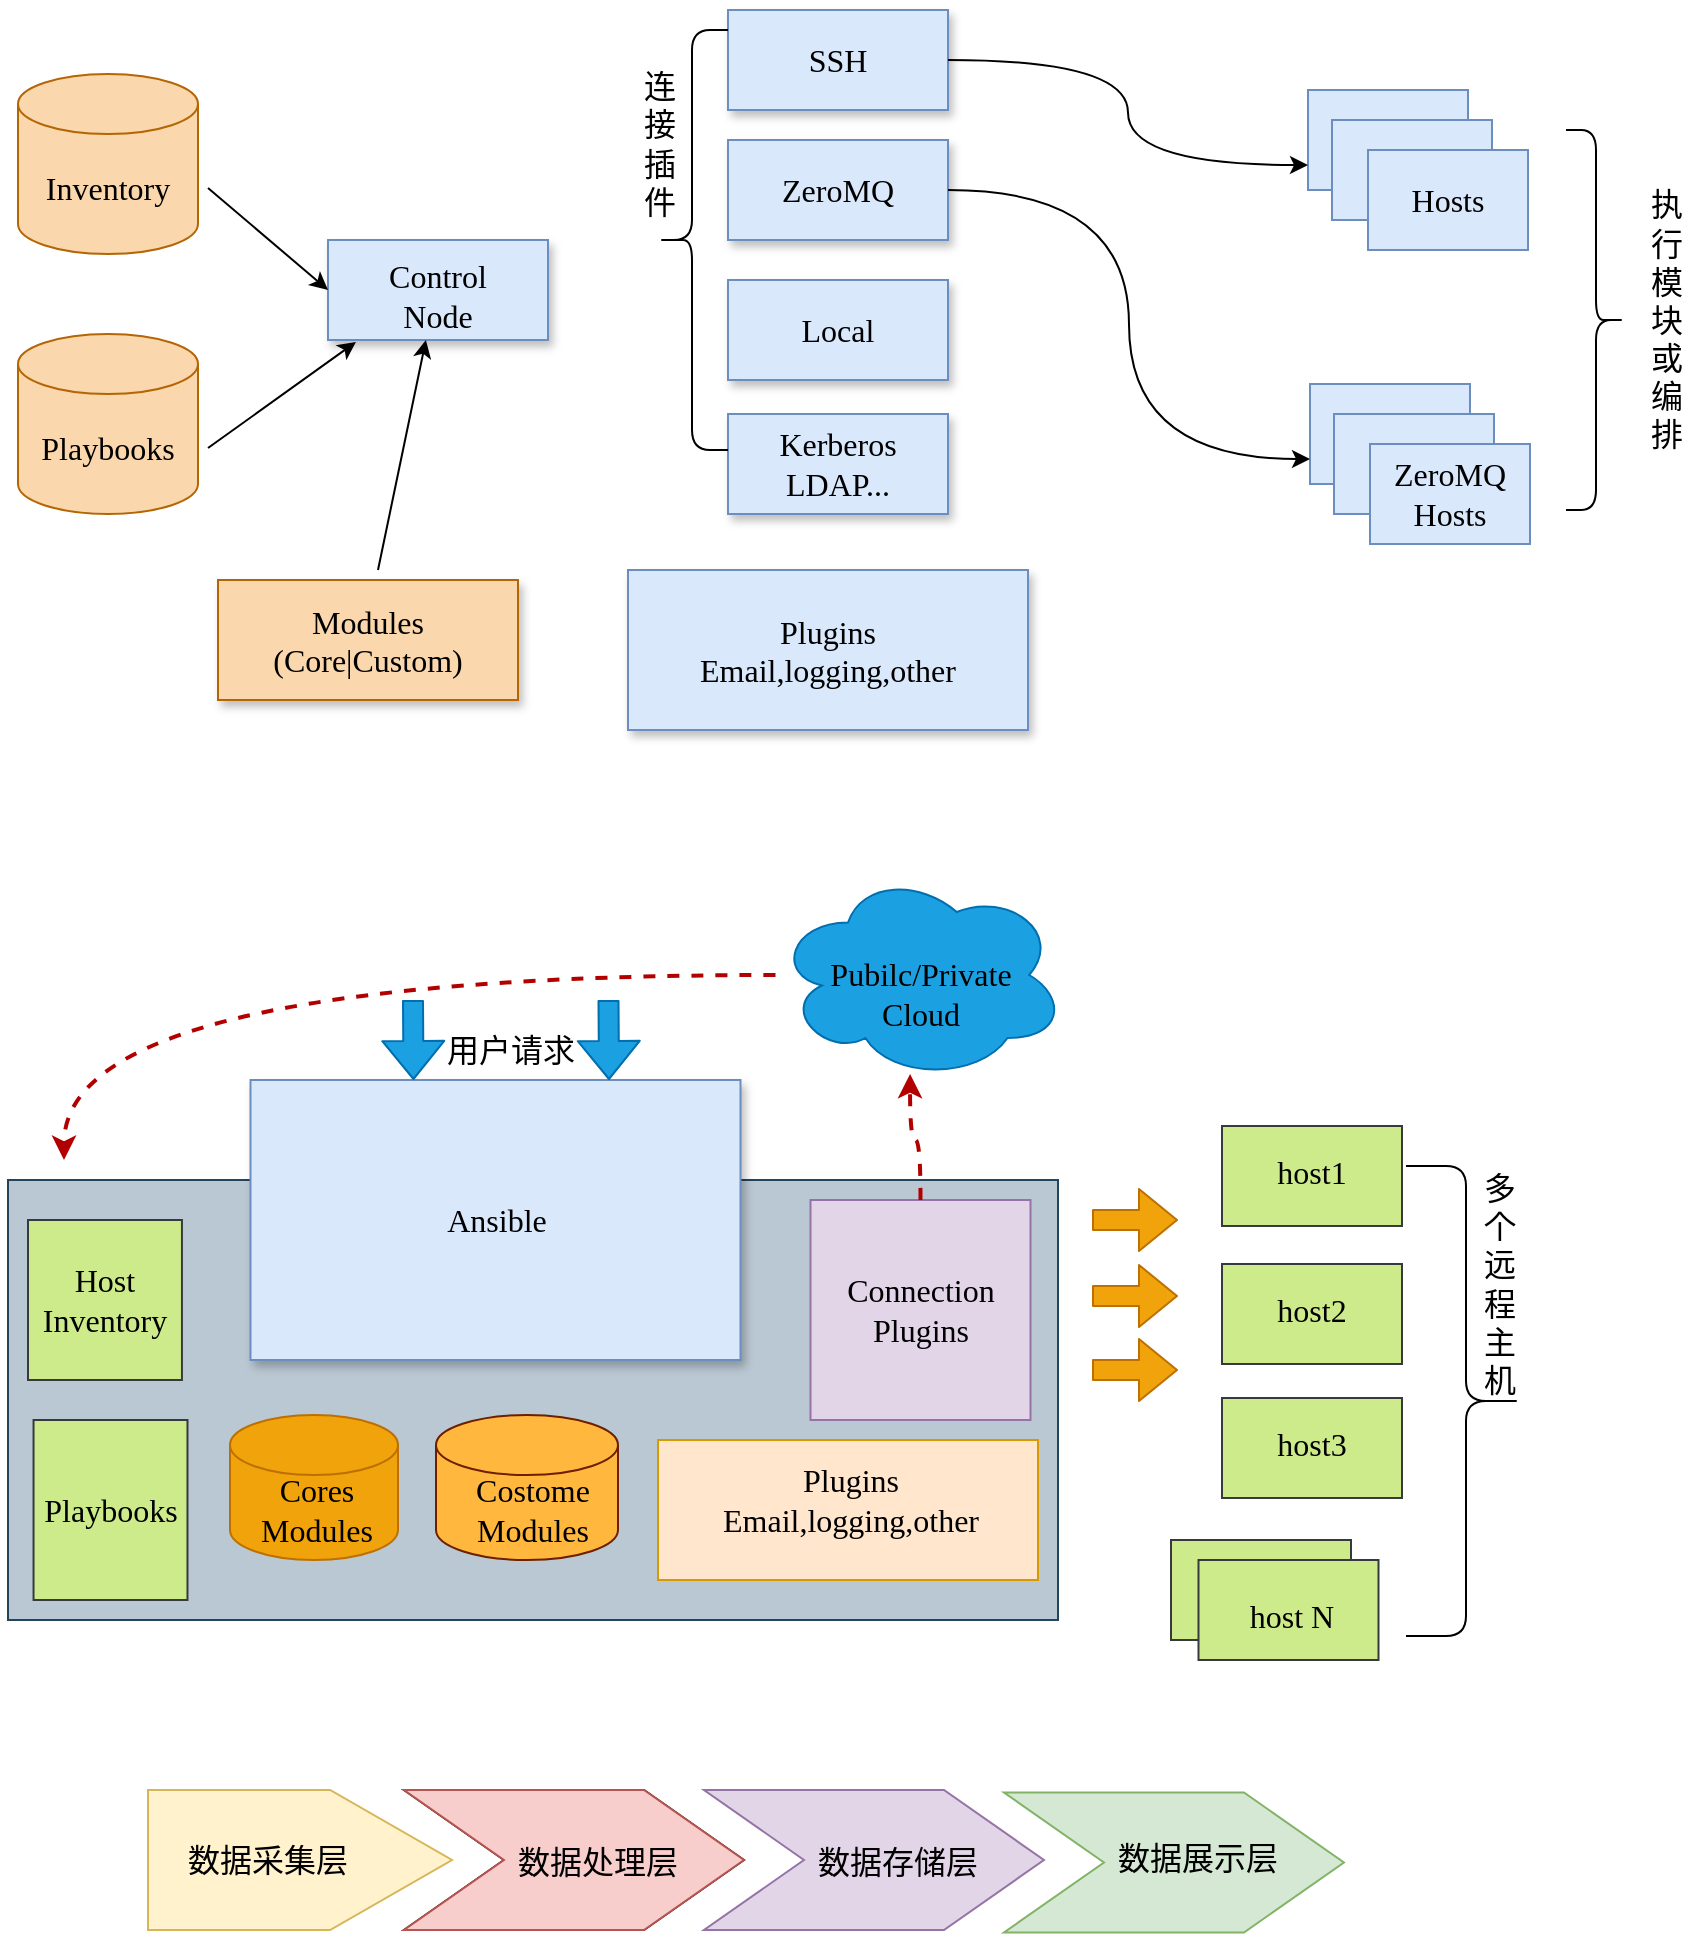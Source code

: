<mxfile version="14.1.9" type="github">
  <diagram id="a67UG5sdM4cbgnvwOXtN" name="第 1 页">
    <mxGraphModel dx="1303" dy="1974" grid="1" gridSize="10" guides="1" tooltips="1" connect="1" arrows="1" fold="1" page="1" pageScale="1" pageWidth="827" pageHeight="1169" math="0" shadow="0">
      <root>
        <mxCell id="0" />
        <mxCell id="1" parent="0" />
        <mxCell id="unZ9kWCRVRVOXnhJh9XH-38" value="" style="group" vertex="1" connectable="0" parent="1">
          <mxGeometry x="20" y="-710" width="759" height="395" as="geometry" />
        </mxCell>
        <mxCell id="unZ9kWCRVRVOXnhJh9XH-1" value="" style="whiteSpace=wrap;html=1;fillColor=#bac8d3;strokeColor=#23445d;shadow=0;" vertex="1" parent="unZ9kWCRVRVOXnhJh9XH-38">
          <mxGeometry y="155" width="525" height="220" as="geometry" />
        </mxCell>
        <mxCell id="unZ9kWCRVRVOXnhJh9XH-2" value="" style="whiteSpace=wrap;html=1;fillColor=#dae8fc;strokeColor=#6c8ebf;shadow=1;" vertex="1" parent="unZ9kWCRVRVOXnhJh9XH-38">
          <mxGeometry x="121.25" y="105" width="245" height="140" as="geometry" />
        </mxCell>
        <mxCell id="unZ9kWCRVRVOXnhJh9XH-3" value="" style="whiteSpace=wrap;html=1;fillColor=#cdeb8b;strokeColor=#36393d;shadow=0;" vertex="1" parent="unZ9kWCRVRVOXnhJh9XH-38">
          <mxGeometry x="10" y="175" width="76.97" height="80" as="geometry" />
        </mxCell>
        <mxCell id="unZ9kWCRVRVOXnhJh9XH-4" value="" style="whiteSpace=wrap;html=1;fillColor=#cdeb8b;strokeColor=#36393d;shadow=0;" vertex="1" parent="unZ9kWCRVRVOXnhJh9XH-38">
          <mxGeometry x="12.77" y="275" width="76.97" height="90" as="geometry" />
        </mxCell>
        <mxCell id="unZ9kWCRVRVOXnhJh9XH-5" value="" style="whiteSpace=wrap;html=1;fillColor=#cdeb8b;strokeColor=#36393d;shadow=0;" vertex="1" parent="unZ9kWCRVRVOXnhJh9XH-38">
          <mxGeometry x="607" y="128" width="90" height="50" as="geometry" />
        </mxCell>
        <mxCell id="unZ9kWCRVRVOXnhJh9XH-7" value="" style="whiteSpace=wrap;html=1;fillColor=#e1d5e7;strokeColor=#9673a6;shadow=0;" vertex="1" parent="unZ9kWCRVRVOXnhJh9XH-38">
          <mxGeometry x="401.25" y="165" width="110" height="110" as="geometry" />
        </mxCell>
        <mxCell id="unZ9kWCRVRVOXnhJh9XH-8" value="" style="whiteSpace=wrap;html=1;fillColor=#ffe6cc;strokeColor=#d79b00;shadow=0;" vertex="1" parent="unZ9kWCRVRVOXnhJh9XH-38">
          <mxGeometry x="325" y="285" width="190" height="70" as="geometry" />
        </mxCell>
        <mxCell id="unZ9kWCRVRVOXnhJh9XH-9" value="" style="shape=cylinder3;whiteSpace=wrap;html=1;boundedLbl=1;backgroundOutline=1;size=15;fillColor=#f0a30a;strokeColor=#BD7000;fontColor=#ffffff;" vertex="1" parent="unZ9kWCRVRVOXnhJh9XH-38">
          <mxGeometry x="111" y="272.5" width="84" height="72.5" as="geometry" />
        </mxCell>
        <mxCell id="unZ9kWCRVRVOXnhJh9XH-10" value="" style="shape=cylinder3;whiteSpace=wrap;html=1;boundedLbl=1;backgroundOutline=1;size=15;strokeColor=#6D1F00;fontColor=#ffffff;fillColor=#FFB83D;" vertex="1" parent="unZ9kWCRVRVOXnhJh9XH-38">
          <mxGeometry x="214" y="272.5" width="91" height="72.5" as="geometry" />
        </mxCell>
        <mxCell id="unZ9kWCRVRVOXnhJh9XH-11" style="edgeStyle=orthogonalEdgeStyle;rounded=0;orthogonalLoop=1;jettySize=auto;html=1;fontFamily=Tahoma;fontSize=16;fontColor=#000000;curved=1;dashed=1;strokeWidth=2;fillColor=#e51400;strokeColor=#B20000;" edge="1" parent="unZ9kWCRVRVOXnhJh9XH-38" source="unZ9kWCRVRVOXnhJh9XH-12">
          <mxGeometry relative="1" as="geometry">
            <mxPoint x="385" y="58" as="sourcePoint" />
            <mxPoint x="28" y="145" as="targetPoint" />
            <Array as="points">
              <mxPoint x="28" y="53" />
            </Array>
          </mxGeometry>
        </mxCell>
        <mxCell id="unZ9kWCRVRVOXnhJh9XH-12" value="" style="ellipse;shape=cloud;whiteSpace=wrap;html=1;fillColor=#1ba1e2;strokeColor=#006EAF;fontColor=#ffffff;" vertex="1" parent="unZ9kWCRVRVOXnhJh9XH-38">
          <mxGeometry x="383.75" width="145" height="105" as="geometry" />
        </mxCell>
        <mxCell id="unZ9kWCRVRVOXnhJh9XH-6" style="edgeStyle=orthogonalEdgeStyle;curved=1;rounded=0;orthogonalLoop=1;jettySize=auto;html=1;exitX=0.5;exitY=0;exitDx=0;exitDy=0;entryX=0.464;entryY=0.971;entryDx=0;entryDy=0;entryPerimeter=0;dashed=1;strokeWidth=2;fontFamily=Tahoma;fontSize=16;fontColor=#000000;fillColor=#e51400;strokeColor=#B20000;" edge="1" parent="unZ9kWCRVRVOXnhJh9XH-38" source="unZ9kWCRVRVOXnhJh9XH-7" target="unZ9kWCRVRVOXnhJh9XH-12">
          <mxGeometry relative="1" as="geometry" />
        </mxCell>
        <mxCell id="unZ9kWCRVRVOXnhJh9XH-13" value="Ansible" style="text;html=1;strokeColor=none;fillColor=none;align=center;verticalAlign=middle;whiteSpace=wrap;fontFamily=Tahoma;fontSize=16;" vertex="1" parent="unZ9kWCRVRVOXnhJh9XH-38">
          <mxGeometry x="202.5" y="165" width="82.5" height="20" as="geometry" />
        </mxCell>
        <mxCell id="unZ9kWCRVRVOXnhJh9XH-14" value="&lt;div style=&quot;font-size: 16px;&quot;&gt;Connection&lt;/div&gt;&lt;div style=&quot;font-size: 16px;&quot;&gt;Plugins&lt;br style=&quot;font-size: 16px;&quot;&gt;&lt;/div&gt;" style="text;html=1;strokeColor=none;fillColor=none;align=center;verticalAlign=middle;whiteSpace=wrap;fontFamily=Tahoma;fontSize=16;" vertex="1" parent="unZ9kWCRVRVOXnhJh9XH-38">
          <mxGeometry x="415" y="210" width="82.5" height="20" as="geometry" />
        </mxCell>
        <mxCell id="unZ9kWCRVRVOXnhJh9XH-15" value="&lt;div style=&quot;font-size: 16px;&quot;&gt;Costome&lt;/div&gt;&lt;div style=&quot;font-size: 16px;&quot;&gt;Modules&lt;br style=&quot;font-size: 16px;&quot;&gt;&lt;/div&gt;" style="text;html=1;strokeColor=none;fillColor=none;align=center;verticalAlign=middle;whiteSpace=wrap;fontFamily=Tahoma;fontSize=16;" vertex="1" parent="unZ9kWCRVRVOXnhJh9XH-38">
          <mxGeometry x="221.25" y="310" width="82.5" height="20" as="geometry" />
        </mxCell>
        <mxCell id="unZ9kWCRVRVOXnhJh9XH-16" value="&lt;div&gt;Cores&lt;/div&gt;&lt;div&gt;Modules&lt;br&gt;&lt;/div&gt;" style="text;html=1;strokeColor=none;fillColor=none;align=center;verticalAlign=middle;whiteSpace=wrap;fontFamily=Tahoma;fontSize=16;" vertex="1" parent="unZ9kWCRVRVOXnhJh9XH-38">
          <mxGeometry x="112.75" y="310" width="82.5" height="20" as="geometry" />
        </mxCell>
        <mxCell id="unZ9kWCRVRVOXnhJh9XH-17" value="&lt;div&gt;Host&lt;/div&gt;&lt;div&gt;Inventory&lt;br&gt;&lt;/div&gt;" style="text;html=1;strokeColor=none;fillColor=none;align=center;verticalAlign=middle;whiteSpace=wrap;fontFamily=Tahoma;fontSize=16;" vertex="1" parent="unZ9kWCRVRVOXnhJh9XH-38">
          <mxGeometry x="7.24" y="205" width="82.5" height="20" as="geometry" />
        </mxCell>
        <mxCell id="unZ9kWCRVRVOXnhJh9XH-18" value="Playbooks" style="text;html=1;strokeColor=none;fillColor=none;align=center;verticalAlign=middle;whiteSpace=wrap;fontFamily=Tahoma;fontSize=16;" vertex="1" parent="unZ9kWCRVRVOXnhJh9XH-38">
          <mxGeometry x="9.5" y="310" width="82.5" height="20" as="geometry" />
        </mxCell>
        <mxCell id="unZ9kWCRVRVOXnhJh9XH-19" value="&lt;div&gt;Plugins&lt;/div&gt;&lt;div&gt;Email,logging,other&lt;br&gt;&lt;/div&gt;" style="text;html=1;strokeColor=none;fillColor=none;align=center;verticalAlign=middle;whiteSpace=wrap;fontFamily=Tahoma;fontSize=16;" vertex="1" parent="unZ9kWCRVRVOXnhJh9XH-38">
          <mxGeometry x="380" y="305" width="82.5" height="20" as="geometry" />
        </mxCell>
        <mxCell id="unZ9kWCRVRVOXnhJh9XH-20" value="host1" style="text;html=1;strokeColor=none;fillColor=none;align=center;verticalAlign=middle;whiteSpace=wrap;fontFamily=Tahoma;fontSize=16;" vertex="1" parent="unZ9kWCRVRVOXnhJh9XH-38">
          <mxGeometry x="617" y="138" width="70" height="25" as="geometry" />
        </mxCell>
        <mxCell id="unZ9kWCRVRVOXnhJh9XH-21" value="&lt;div&gt;Pubilc/Private&lt;/div&gt;&lt;div&gt;Cloud&lt;br&gt;&lt;/div&gt;" style="text;html=1;strokeColor=none;fillColor=none;align=center;verticalAlign=middle;whiteSpace=wrap;fontFamily=Tahoma;fontSize=16;" vertex="1" parent="unZ9kWCRVRVOXnhJh9XH-38">
          <mxGeometry x="415" y="51.5" width="82.5" height="20" as="geometry" />
        </mxCell>
        <mxCell id="unZ9kWCRVRVOXnhJh9XH-22" value="" style="curved=1;endArrow=classic;html=1;fontFamily=Tahoma;fontSize=16;fontColor=#000000;strokeColor=none;" edge="1" parent="unZ9kWCRVRVOXnhJh9XH-38">
          <mxGeometry width="50" height="50" relative="1" as="geometry">
            <mxPoint x="375.0" y="45" as="sourcePoint" />
            <mxPoint x="35" y="135" as="targetPoint" />
            <Array as="points">
              <mxPoint x="305" y="35" />
              <mxPoint x="165" y="55" />
            </Array>
          </mxGeometry>
        </mxCell>
        <mxCell id="unZ9kWCRVRVOXnhJh9XH-23" value="" style="whiteSpace=wrap;html=1;fillColor=#cdeb8b;strokeColor=#36393d;shadow=0;" vertex="1" parent="unZ9kWCRVRVOXnhJh9XH-38">
          <mxGeometry x="607" y="197" width="90" height="50" as="geometry" />
        </mxCell>
        <mxCell id="unZ9kWCRVRVOXnhJh9XH-24" value="host2" style="text;html=1;strokeColor=none;fillColor=none;align=center;verticalAlign=middle;whiteSpace=wrap;fontFamily=Tahoma;fontSize=16;" vertex="1" parent="unZ9kWCRVRVOXnhJh9XH-38">
          <mxGeometry x="617" y="207" width="70" height="25" as="geometry" />
        </mxCell>
        <mxCell id="unZ9kWCRVRVOXnhJh9XH-25" value="" style="whiteSpace=wrap;html=1;fillColor=#cdeb8b;strokeColor=#36393d;shadow=0;" vertex="1" parent="unZ9kWCRVRVOXnhJh9XH-38">
          <mxGeometry x="607" y="264" width="90" height="50" as="geometry" />
        </mxCell>
        <mxCell id="unZ9kWCRVRVOXnhJh9XH-26" value="host3" style="text;html=1;strokeColor=none;fillColor=none;align=center;verticalAlign=middle;whiteSpace=wrap;fontFamily=Tahoma;fontSize=16;" vertex="1" parent="unZ9kWCRVRVOXnhJh9XH-38">
          <mxGeometry x="617" y="274" width="70" height="25" as="geometry" />
        </mxCell>
        <mxCell id="unZ9kWCRVRVOXnhJh9XH-27" value="" style="whiteSpace=wrap;html=1;fillColor=#cdeb8b;strokeColor=#36393d;shadow=0;" vertex="1" parent="unZ9kWCRVRVOXnhJh9XH-38">
          <mxGeometry x="581.5" y="335" width="90" height="50" as="geometry" />
        </mxCell>
        <mxCell id="unZ9kWCRVRVOXnhJh9XH-28" value="" style="whiteSpace=wrap;html=1;fillColor=#cdeb8b;strokeColor=#36393d;shadow=0;" vertex="1" parent="unZ9kWCRVRVOXnhJh9XH-38">
          <mxGeometry x="595.25" y="345" width="90" height="50" as="geometry" />
        </mxCell>
        <mxCell id="unZ9kWCRVRVOXnhJh9XH-29" value="host N" style="text;html=1;strokeColor=none;fillColor=none;align=center;verticalAlign=middle;whiteSpace=wrap;fontFamily=Tahoma;fontSize=16;" vertex="1" parent="unZ9kWCRVRVOXnhJh9XH-38">
          <mxGeometry x="607" y="360" width="70" height="25" as="geometry" />
        </mxCell>
        <mxCell id="unZ9kWCRVRVOXnhJh9XH-30" value="" style="shape=flexArrow;endArrow=classic;html=1;strokeWidth=1;fontFamily=Tahoma;fontSize=16;fontColor=#000000;fillColor=#1ba1e2;strokeColor=#006EAF;" edge="1" parent="unZ9kWCRVRVOXnhJh9XH-38">
          <mxGeometry width="50" height="50" relative="1" as="geometry">
            <mxPoint x="202.5" y="65" as="sourcePoint" />
            <mxPoint x="202.75" y="105" as="targetPoint" />
          </mxGeometry>
        </mxCell>
        <mxCell id="unZ9kWCRVRVOXnhJh9XH-31" value="" style="shape=flexArrow;endArrow=classic;html=1;strokeWidth=1;fontFamily=Tahoma;fontSize=16;fontColor=#000000;fillColor=#1ba1e2;strokeColor=#006EAF;" edge="1" parent="unZ9kWCRVRVOXnhJh9XH-38">
          <mxGeometry width="50" height="50" relative="1" as="geometry">
            <mxPoint x="300.25" y="65" as="sourcePoint" />
            <mxPoint x="300.5" y="105" as="targetPoint" />
          </mxGeometry>
        </mxCell>
        <mxCell id="unZ9kWCRVRVOXnhJh9XH-32" value="用户请求" style="text;html=1;strokeColor=none;fillColor=none;align=center;verticalAlign=middle;whiteSpace=wrap;fontFamily=Verdana;fontSize=16;" vertex="1" parent="unZ9kWCRVRVOXnhJh9XH-38">
          <mxGeometry x="210" y="80" width="82.5" height="20" as="geometry" />
        </mxCell>
        <mxCell id="unZ9kWCRVRVOXnhJh9XH-33" value="" style="shape=flexArrow;endArrow=classic;html=1;strokeWidth=1;fontFamily=Tahoma;fontSize=16;fontColor=#000000;fillColor=#f0a30a;strokeColor=#BD7000;" edge="1" parent="unZ9kWCRVRVOXnhJh9XH-38">
          <mxGeometry width="50" height="50" relative="1" as="geometry">
            <mxPoint x="542" y="175" as="sourcePoint" />
            <mxPoint x="585.0" y="175" as="targetPoint" />
          </mxGeometry>
        </mxCell>
        <mxCell id="unZ9kWCRVRVOXnhJh9XH-34" value="" style="shape=flexArrow;endArrow=classic;html=1;strokeWidth=1;fontFamily=Tahoma;fontSize=16;fontColor=#000000;fillColor=#f0a30a;strokeColor=#BD7000;" edge="1" parent="unZ9kWCRVRVOXnhJh9XH-38">
          <mxGeometry width="50" height="50" relative="1" as="geometry">
            <mxPoint x="542" y="250" as="sourcePoint" />
            <mxPoint x="585.0" y="250" as="targetPoint" />
          </mxGeometry>
        </mxCell>
        <mxCell id="unZ9kWCRVRVOXnhJh9XH-35" value="" style="shape=flexArrow;endArrow=classic;html=1;strokeWidth=1;fontFamily=Tahoma;fontSize=16;fontColor=#000000;fillColor=#f0a30a;strokeColor=#BD7000;" edge="1" parent="unZ9kWCRVRVOXnhJh9XH-38">
          <mxGeometry width="50" height="50" relative="1" as="geometry">
            <mxPoint x="542" y="213" as="sourcePoint" />
            <mxPoint x="585.0" y="213" as="targetPoint" />
          </mxGeometry>
        </mxCell>
        <mxCell id="unZ9kWCRVRVOXnhJh9XH-36" value="" style="shape=curlyBracket;whiteSpace=wrap;html=1;rounded=1;fillColor=#FF8000;fontFamily=Verdana;fontSize=16;fontColor=#000000;shadow=0;direction=west;" vertex="1" parent="unZ9kWCRVRVOXnhJh9XH-38">
          <mxGeometry x="699" y="148" width="60" height="235" as="geometry" />
        </mxCell>
        <mxCell id="unZ9kWCRVRVOXnhJh9XH-37" value="多个远程主机" style="text;html=1;strokeColor=none;fillColor=none;align=center;verticalAlign=middle;whiteSpace=wrap;fontFamily=Tahoma;fontSize=16;" vertex="1" parent="unZ9kWCRVRVOXnhJh9XH-38">
          <mxGeometry x="736" y="139" width="20" height="135" as="geometry" />
        </mxCell>
        <mxCell id="unZ9kWCRVRVOXnhJh9XH-49" value="" style="group" vertex="1" connectable="0" parent="1">
          <mxGeometry x="90.0" y="-250" width="597.98" height="71.25" as="geometry" />
        </mxCell>
        <mxCell id="unZ9kWCRVRVOXnhJh9XH-39" value="" style="shape=step;perimeter=stepPerimeter;whiteSpace=wrap;html=1;fixedSize=1;size=50;" vertex="1" parent="unZ9kWCRVRVOXnhJh9XH-49">
          <mxGeometry x="127.98" width="170" height="70" as="geometry" />
        </mxCell>
        <mxCell id="unZ9kWCRVRVOXnhJh9XH-40" value="" style="shape=offPageConnector;whiteSpace=wrap;html=1;rotation=-90;align=left;size=0.401;labelBackgroundColor=#ffffff;fillColor=#fff2cc;strokeColor=#d6b656;" vertex="1" parent="unZ9kWCRVRVOXnhJh9XH-49">
          <mxGeometry x="41.01" y="-41.01" width="70" height="152.02" as="geometry" />
        </mxCell>
        <mxCell id="unZ9kWCRVRVOXnhJh9XH-41" value="&lt;font style=&quot;font-size: 16px&quot;&gt;&lt;span&gt;数据采集层&lt;/span&gt;&lt;/font&gt;" style="text;html=1;strokeColor=none;fillColor=none;align=center;verticalAlign=middle;whiteSpace=wrap;fontFamily=Comic Sans MS;fontSize=18;" vertex="1" parent="unZ9kWCRVRVOXnhJh9XH-49">
          <mxGeometry x="15.48" y="22.5" width="90" height="25" as="geometry" />
        </mxCell>
        <mxCell id="unZ9kWCRVRVOXnhJh9XH-42" value="&lt;font style=&quot;font-size: 16px&quot;&gt;&lt;span&gt;数据处理层&lt;/span&gt;&lt;/font&gt;" style="text;html=1;strokeColor=none;fillColor=none;align=center;verticalAlign=middle;whiteSpace=wrap;fontFamily=Comic Sans MS;fontSize=18;" vertex="1" parent="unZ9kWCRVRVOXnhJh9XH-49">
          <mxGeometry x="175.48" y="22.5" width="100" height="27.5" as="geometry" />
        </mxCell>
        <mxCell id="unZ9kWCRVRVOXnhJh9XH-43" value="" style="shape=step;perimeter=stepPerimeter;whiteSpace=wrap;html=1;fixedSize=1;size=50;fillColor=#f8cecc;strokeColor=#b85450;" vertex="1" parent="unZ9kWCRVRVOXnhJh9XH-49">
          <mxGeometry x="127.98" width="170" height="70" as="geometry" />
        </mxCell>
        <mxCell id="unZ9kWCRVRVOXnhJh9XH-44" value="&lt;font style=&quot;font-size: 16px&quot;&gt;&lt;span&gt;数据处理层&lt;/span&gt;&lt;/font&gt;" style="text;html=1;strokeColor=none;fillColor=none;align=center;verticalAlign=middle;whiteSpace=wrap;fontFamily=Comic Sans MS;fontSize=18;" vertex="1" parent="unZ9kWCRVRVOXnhJh9XH-49">
          <mxGeometry x="175.48" y="22.5" width="100" height="27.5" as="geometry" />
        </mxCell>
        <mxCell id="unZ9kWCRVRVOXnhJh9XH-45" value="" style="shape=step;perimeter=stepPerimeter;whiteSpace=wrap;html=1;fixedSize=1;size=50;fillColor=#e1d5e7;strokeColor=#9673a6;" vertex="1" parent="unZ9kWCRVRVOXnhJh9XH-49">
          <mxGeometry x="277.98" width="170" height="70" as="geometry" />
        </mxCell>
        <mxCell id="unZ9kWCRVRVOXnhJh9XH-46" value="&lt;font style=&quot;font-size: 16px&quot;&gt;&lt;span&gt;数据存储层&lt;/span&gt;&lt;/font&gt;" style="text;html=1;strokeColor=none;fillColor=none;align=center;verticalAlign=middle;whiteSpace=wrap;fontFamily=Comic Sans MS;fontSize=18;" vertex="1" parent="unZ9kWCRVRVOXnhJh9XH-49">
          <mxGeometry x="325.48" y="22.5" width="100" height="27.5" as="geometry" />
        </mxCell>
        <mxCell id="unZ9kWCRVRVOXnhJh9XH-47" value="" style="shape=step;perimeter=stepPerimeter;whiteSpace=wrap;html=1;fixedSize=1;size=50;fillColor=#d5e8d4;strokeColor=#82b366;" vertex="1" parent="unZ9kWCRVRVOXnhJh9XH-49">
          <mxGeometry x="427.98" y="1.25" width="170" height="70" as="geometry" />
        </mxCell>
        <mxCell id="unZ9kWCRVRVOXnhJh9XH-48" value="&lt;font style=&quot;font-size: 16px&quot;&gt;&lt;span&gt;数据展示层&lt;/span&gt;&lt;/font&gt;" style="text;html=1;strokeColor=none;fillColor=none;align=center;verticalAlign=middle;whiteSpace=wrap;fontFamily=Comic Sans MS;fontSize=18;" vertex="1" parent="unZ9kWCRVRVOXnhJh9XH-49">
          <mxGeometry x="475.48" y="20" width="100" height="27.5" as="geometry" />
        </mxCell>
        <mxCell id="unZ9kWCRVRVOXnhJh9XH-123" value="" style="group" vertex="1" connectable="0" parent="1">
          <mxGeometry x="20" y="-1140" width="840" height="360" as="geometry" />
        </mxCell>
        <mxCell id="unZ9kWCRVRVOXnhJh9XH-86" value="" style="rounded=0;whiteSpace=wrap;html=1;shadow=1;fillColor=#dae8fc;fontFamily=Verdana;fontSize=16;strokeColor=#6c8ebf;" vertex="1" parent="unZ9kWCRVRVOXnhJh9XH-123">
          <mxGeometry x="310" y="280" width="200" height="80" as="geometry" />
        </mxCell>
        <mxCell id="unZ9kWCRVRVOXnhJh9XH-87" value="" style="shape=cylinder3;whiteSpace=wrap;html=1;boundedLbl=1;backgroundOutline=1;size=15;shadow=0;fillColor=#fad7ac;fontFamily=Verdana;fontSize=16;strokeColor=#b46504;" vertex="1" parent="unZ9kWCRVRVOXnhJh9XH-123">
          <mxGeometry x="5" y="162" width="90" height="90" as="geometry" />
        </mxCell>
        <mxCell id="unZ9kWCRVRVOXnhJh9XH-88" value="Inventory" style="text;html=1;strokeColor=none;fillColor=none;align=center;verticalAlign=middle;whiteSpace=wrap;rounded=0;shadow=1;fontFamily=Verdana;fontSize=16;fontColor=#000000;" vertex="1" parent="unZ9kWCRVRVOXnhJh9XH-123">
          <mxGeometry y="72" width="100" height="34" as="geometry" />
        </mxCell>
        <mxCell id="unZ9kWCRVRVOXnhJh9XH-89" value="" style="shape=cylinder3;whiteSpace=wrap;html=1;boundedLbl=1;backgroundOutline=1;size=15;shadow=0;fillColor=#fad7ac;fontFamily=Verdana;fontSize=16;strokeColor=#b46504;" vertex="1" parent="unZ9kWCRVRVOXnhJh9XH-123">
          <mxGeometry x="5" y="32" width="90" height="90" as="geometry" />
        </mxCell>
        <mxCell id="unZ9kWCRVRVOXnhJh9XH-91" value="Playbooks" style="text;html=1;strokeColor=none;fillColor=none;align=center;verticalAlign=middle;whiteSpace=wrap;rounded=0;shadow=0;fontFamily=Verdana;fontSize=16;fontColor=#000000;" vertex="1" parent="unZ9kWCRVRVOXnhJh9XH-123">
          <mxGeometry y="202" width="100" height="34" as="geometry" />
        </mxCell>
        <mxCell id="unZ9kWCRVRVOXnhJh9XH-93" value="Inventory" style="text;html=1;strokeColor=none;fillColor=none;align=center;verticalAlign=middle;whiteSpace=wrap;rounded=0;shadow=1;fontFamily=Verdana;fontSize=16;fontColor=#000000;" vertex="1" parent="unZ9kWCRVRVOXnhJh9XH-123">
          <mxGeometry y="72" width="100" height="34" as="geometry" />
        </mxCell>
        <mxCell id="unZ9kWCRVRVOXnhJh9XH-94" value="" style="rounded=0;whiteSpace=wrap;html=1;shadow=1;fillColor=#dae8fc;fontFamily=Verdana;fontSize=16;strokeColor=#6c8ebf;" vertex="1" parent="unZ9kWCRVRVOXnhJh9XH-123">
          <mxGeometry x="160" y="115" width="110" height="50" as="geometry" />
        </mxCell>
        <mxCell id="unZ9kWCRVRVOXnhJh9XH-90" style="edgeStyle=none;rounded=0;orthogonalLoop=1;jettySize=auto;html=1;exitX=1;exitY=0.5;exitDx=0;exitDy=0;entryX=0.127;entryY=1.02;entryDx=0;entryDy=0;entryPerimeter=0;strokeWidth=1;fontFamily=Verdana;fontSize=16;fontColor=#000000;" edge="1" parent="unZ9kWCRVRVOXnhJh9XH-123" source="unZ9kWCRVRVOXnhJh9XH-91" target="unZ9kWCRVRVOXnhJh9XH-94">
          <mxGeometry relative="1" as="geometry" />
        </mxCell>
        <mxCell id="unZ9kWCRVRVOXnhJh9XH-92" style="rounded=0;orthogonalLoop=1;jettySize=auto;html=1;exitX=1;exitY=0.5;exitDx=0;exitDy=0;entryX=0;entryY=0.5;entryDx=0;entryDy=0;strokeWidth=1;fontFamily=Verdana;fontSize=16;fontColor=#000000;" edge="1" parent="unZ9kWCRVRVOXnhJh9XH-123" source="unZ9kWCRVRVOXnhJh9XH-93" target="unZ9kWCRVRVOXnhJh9XH-94">
          <mxGeometry relative="1" as="geometry" />
        </mxCell>
        <mxCell id="unZ9kWCRVRVOXnhJh9XH-95" value="Control Node" style="text;html=1;strokeColor=none;fillColor=none;align=center;verticalAlign=middle;whiteSpace=wrap;rounded=0;shadow=1;fontFamily=Verdana;fontSize=16;fontColor=#000000;" vertex="1" parent="unZ9kWCRVRVOXnhJh9XH-123">
          <mxGeometry x="187" y="135" width="56" height="15" as="geometry" />
        </mxCell>
        <mxCell id="unZ9kWCRVRVOXnhJh9XH-97" value="" style="rounded=0;whiteSpace=wrap;html=1;shadow=1;fillColor=#dae8fc;fontFamily=Verdana;fontSize=16;strokeColor=#6c8ebf;" vertex="1" parent="unZ9kWCRVRVOXnhJh9XH-123">
          <mxGeometry x="360" width="110" height="50" as="geometry" />
        </mxCell>
        <mxCell id="unZ9kWCRVRVOXnhJh9XH-98" value="SSH" style="text;html=1;strokeColor=none;fillColor=none;align=center;verticalAlign=middle;whiteSpace=wrap;rounded=0;shadow=1;fontFamily=Verdana;fontSize=16;fontColor=#000000;" vertex="1" parent="unZ9kWCRVRVOXnhJh9XH-123">
          <mxGeometry x="387" y="15" width="56" height="20" as="geometry" />
        </mxCell>
        <mxCell id="unZ9kWCRVRVOXnhJh9XH-100" value="" style="rounded=0;whiteSpace=wrap;html=1;shadow=1;fillColor=#dae8fc;fontFamily=Verdana;fontSize=16;strokeColor=#6c8ebf;" vertex="1" parent="unZ9kWCRVRVOXnhJh9XH-123">
          <mxGeometry x="360" y="65" width="110" height="50" as="geometry" />
        </mxCell>
        <mxCell id="unZ9kWCRVRVOXnhJh9XH-101" value="ZeroMQ" style="text;html=1;strokeColor=none;fillColor=none;align=center;verticalAlign=middle;whiteSpace=wrap;rounded=0;shadow=1;fontFamily=Verdana;fontSize=16;fontColor=#000000;" vertex="1" parent="unZ9kWCRVRVOXnhJh9XH-123">
          <mxGeometry x="387" y="80" width="56" height="20" as="geometry" />
        </mxCell>
        <mxCell id="unZ9kWCRVRVOXnhJh9XH-102" value="" style="rounded=0;whiteSpace=wrap;html=1;shadow=1;fillColor=#dae8fc;fontFamily=Verdana;fontSize=16;strokeColor=#6c8ebf;" vertex="1" parent="unZ9kWCRVRVOXnhJh9XH-123">
          <mxGeometry x="360" y="135" width="110" height="50" as="geometry" />
        </mxCell>
        <mxCell id="unZ9kWCRVRVOXnhJh9XH-103" value="Local" style="text;html=1;strokeColor=none;fillColor=none;align=center;verticalAlign=middle;whiteSpace=wrap;rounded=0;shadow=1;fontFamily=Verdana;fontSize=16;fontColor=#000000;" vertex="1" parent="unZ9kWCRVRVOXnhJh9XH-123">
          <mxGeometry x="387" y="150" width="56" height="20" as="geometry" />
        </mxCell>
        <mxCell id="unZ9kWCRVRVOXnhJh9XH-104" value="" style="rounded=0;whiteSpace=wrap;html=1;shadow=1;fillColor=#dae8fc;fontFamily=Verdana;fontSize=16;strokeColor=#6c8ebf;" vertex="1" parent="unZ9kWCRVRVOXnhJh9XH-123">
          <mxGeometry x="360" y="202" width="110" height="50" as="geometry" />
        </mxCell>
        <mxCell id="unZ9kWCRVRVOXnhJh9XH-105" value="&lt;div&gt;Kerberos&lt;/div&gt;&lt;div&gt;LDAP...&lt;br&gt;&lt;/div&gt;" style="text;html=1;strokeColor=none;fillColor=none;align=center;verticalAlign=middle;whiteSpace=wrap;rounded=0;shadow=1;fontFamily=Verdana;fontSize=16;fontColor=#000000;" vertex="1" parent="unZ9kWCRVRVOXnhJh9XH-123">
          <mxGeometry x="387" y="217" width="56" height="20" as="geometry" />
        </mxCell>
        <mxCell id="unZ9kWCRVRVOXnhJh9XH-106" value="&lt;div align=&quot;center&quot;&gt;Plugins&lt;/div&gt;&lt;div align=&quot;center&quot;&gt;Email,logging,other&lt;br&gt;&lt;/div&gt;" style="text;whiteSpace=wrap;html=1;fontSize=16;fontFamily=Verdana;fontColor=#000000;align=center;" vertex="1" parent="unZ9kWCRVRVOXnhJh9XH-123">
          <mxGeometry x="320" y="295" width="180" height="50" as="geometry" />
        </mxCell>
        <mxCell id="unZ9kWCRVRVOXnhJh9XH-107" value="" style="rounded=0;whiteSpace=wrap;html=1;shadow=0;fillColor=#dae8fc;fontFamily=Verdana;fontSize=16;strokeColor=#6c8ebf;" vertex="1" parent="unZ9kWCRVRVOXnhJh9XH-123">
          <mxGeometry x="650" y="40" width="80" height="50" as="geometry" />
        </mxCell>
        <mxCell id="unZ9kWCRVRVOXnhJh9XH-96" style="edgeStyle=orthogonalEdgeStyle;curved=1;rounded=0;orthogonalLoop=1;jettySize=auto;html=1;exitX=1;exitY=0.5;exitDx=0;exitDy=0;entryX=0;entryY=0.75;entryDx=0;entryDy=0;strokeWidth=1;fontFamily=Verdana;fontSize=16;fontColor=#000000;" edge="1" parent="unZ9kWCRVRVOXnhJh9XH-123" source="unZ9kWCRVRVOXnhJh9XH-97" target="unZ9kWCRVRVOXnhJh9XH-107">
          <mxGeometry relative="1" as="geometry" />
        </mxCell>
        <mxCell id="unZ9kWCRVRVOXnhJh9XH-108" value="" style="rounded=0;whiteSpace=wrap;html=1;shadow=0;fillColor=#dae8fc;fontFamily=Verdana;fontSize=16;strokeColor=#6c8ebf;" vertex="1" parent="unZ9kWCRVRVOXnhJh9XH-123">
          <mxGeometry x="662" y="55" width="80" height="50" as="geometry" />
        </mxCell>
        <mxCell id="unZ9kWCRVRVOXnhJh9XH-109" value="" style="rounded=0;whiteSpace=wrap;html=1;shadow=0;fillColor=#dae8fc;fontFamily=Verdana;fontSize=16;strokeColor=#6c8ebf;" vertex="1" parent="unZ9kWCRVRVOXnhJh9XH-123">
          <mxGeometry x="680" y="70" width="80" height="50" as="geometry" />
        </mxCell>
        <mxCell id="unZ9kWCRVRVOXnhJh9XH-110" value="Hosts" style="text;html=1;strokeColor=none;fillColor=none;align=center;verticalAlign=middle;whiteSpace=wrap;rounded=0;shadow=1;fontFamily=Verdana;fontSize=16;fontColor=#000000;" vertex="1" parent="unZ9kWCRVRVOXnhJh9XH-123">
          <mxGeometry x="692" y="85" width="56" height="20" as="geometry" />
        </mxCell>
        <mxCell id="unZ9kWCRVRVOXnhJh9XH-111" value="" style="rounded=0;whiteSpace=wrap;html=1;shadow=0;fillColor=#dae8fc;fontFamily=Verdana;fontSize=16;strokeColor=#6c8ebf;" vertex="1" parent="unZ9kWCRVRVOXnhJh9XH-123">
          <mxGeometry x="651" y="187" width="80" height="50" as="geometry" />
        </mxCell>
        <mxCell id="unZ9kWCRVRVOXnhJh9XH-99" style="edgeStyle=orthogonalEdgeStyle;curved=1;rounded=0;orthogonalLoop=1;jettySize=auto;html=1;exitX=1;exitY=0.5;exitDx=0;exitDy=0;entryX=0;entryY=0.75;entryDx=0;entryDy=0;strokeWidth=1;fontFamily=Verdana;fontSize=16;fontColor=#000000;" edge="1" parent="unZ9kWCRVRVOXnhJh9XH-123" source="unZ9kWCRVRVOXnhJh9XH-100" target="unZ9kWCRVRVOXnhJh9XH-111">
          <mxGeometry relative="1" as="geometry" />
        </mxCell>
        <mxCell id="unZ9kWCRVRVOXnhJh9XH-112" value="" style="rounded=0;whiteSpace=wrap;html=1;shadow=0;fillColor=#dae8fc;fontFamily=Verdana;fontSize=16;strokeColor=#6c8ebf;" vertex="1" parent="unZ9kWCRVRVOXnhJh9XH-123">
          <mxGeometry x="663" y="202" width="80" height="50" as="geometry" />
        </mxCell>
        <mxCell id="unZ9kWCRVRVOXnhJh9XH-113" value="" style="rounded=0;whiteSpace=wrap;html=1;shadow=0;fillColor=#dae8fc;fontFamily=Verdana;fontSize=16;strokeColor=#6c8ebf;" vertex="1" parent="unZ9kWCRVRVOXnhJh9XH-123">
          <mxGeometry x="681" y="217" width="80" height="50" as="geometry" />
        </mxCell>
        <mxCell id="unZ9kWCRVRVOXnhJh9XH-114" value="&lt;div&gt;ZeroMQ&lt;/div&gt;&lt;div&gt;Hosts&lt;br&gt;&lt;/div&gt;" style="text;html=1;strokeColor=none;fillColor=none;align=center;verticalAlign=middle;whiteSpace=wrap;rounded=0;shadow=1;fontFamily=Verdana;fontSize=16;fontColor=#000000;" vertex="1" parent="unZ9kWCRVRVOXnhJh9XH-123">
          <mxGeometry x="693" y="232" width="56" height="20" as="geometry" />
        </mxCell>
        <mxCell id="unZ9kWCRVRVOXnhJh9XH-115" value="" style="shape=curlyBracket;whiteSpace=wrap;html=1;rounded=1;shadow=0;fillColor=#FFB83D;fontFamily=Verdana;fontSize=16;fontColor=#000000;direction=west;" vertex="1" parent="unZ9kWCRVRVOXnhJh9XH-123">
          <mxGeometry x="779" y="60" width="30" height="190" as="geometry" />
        </mxCell>
        <mxCell id="unZ9kWCRVRVOXnhJh9XH-116" value="执行模块或编排" style="text;html=1;strokeColor=none;fillColor=none;align=center;verticalAlign=middle;whiteSpace=wrap;rounded=0;shadow=0;fontFamily=Verdana;fontSize=16;fontColor=#000000;" vertex="1" parent="unZ9kWCRVRVOXnhJh9XH-123">
          <mxGeometry x="819" y="91" width="21" height="128" as="geometry" />
        </mxCell>
        <mxCell id="unZ9kWCRVRVOXnhJh9XH-117" value="" style="shape=curlyBracket;whiteSpace=wrap;html=1;rounded=1;shadow=0;fillColor=#FFB83D;fontFamily=Verdana;fontSize=16;fontColor=#000000;" vertex="1" parent="unZ9kWCRVRVOXnhJh9XH-123">
          <mxGeometry x="324" y="10" width="36" height="210" as="geometry" />
        </mxCell>
        <mxCell id="unZ9kWCRVRVOXnhJh9XH-118" value="连接插件" style="text;html=1;strokeColor=none;fillColor=none;align=center;verticalAlign=middle;whiteSpace=wrap;rounded=0;shadow=0;fontFamily=Verdana;fontSize=16;fontColor=#000000;" vertex="1" parent="unZ9kWCRVRVOXnhJh9XH-123">
          <mxGeometry x="316" y="18" width="20" height="98" as="geometry" />
        </mxCell>
        <mxCell id="unZ9kWCRVRVOXnhJh9XH-119" value="" style="rounded=0;whiteSpace=wrap;html=1;shadow=1;fillColor=#fad7ac;fontFamily=Verdana;fontSize=16;strokeColor=#b46504;" vertex="1" parent="unZ9kWCRVRVOXnhJh9XH-123">
          <mxGeometry x="105" y="285" width="150" height="60" as="geometry" />
        </mxCell>
        <mxCell id="unZ9kWCRVRVOXnhJh9XH-120" style="edgeStyle=none;rounded=0;orthogonalLoop=1;jettySize=auto;html=1;entryX=0.445;entryY=1;entryDx=0;entryDy=0;entryPerimeter=0;strokeWidth=1;fontFamily=Verdana;fontSize=16;fontColor=#000000;" edge="1" parent="unZ9kWCRVRVOXnhJh9XH-123" target="unZ9kWCRVRVOXnhJh9XH-94">
          <mxGeometry relative="1" as="geometry">
            <mxPoint x="185" y="280" as="sourcePoint" />
          </mxGeometry>
        </mxCell>
        <mxCell id="unZ9kWCRVRVOXnhJh9XH-121" value="&lt;div&gt;Modules&lt;/div&gt;&lt;div&gt;(Core|Custom)&lt;br&gt;&lt;/div&gt;" style="text;whiteSpace=wrap;html=1;fontSize=16;fontFamily=Verdana;fontColor=#000000;align=center;" vertex="1" parent="unZ9kWCRVRVOXnhJh9XH-123">
          <mxGeometry x="90" y="290" width="180" height="50" as="geometry" />
        </mxCell>
      </root>
    </mxGraphModel>
  </diagram>
</mxfile>
